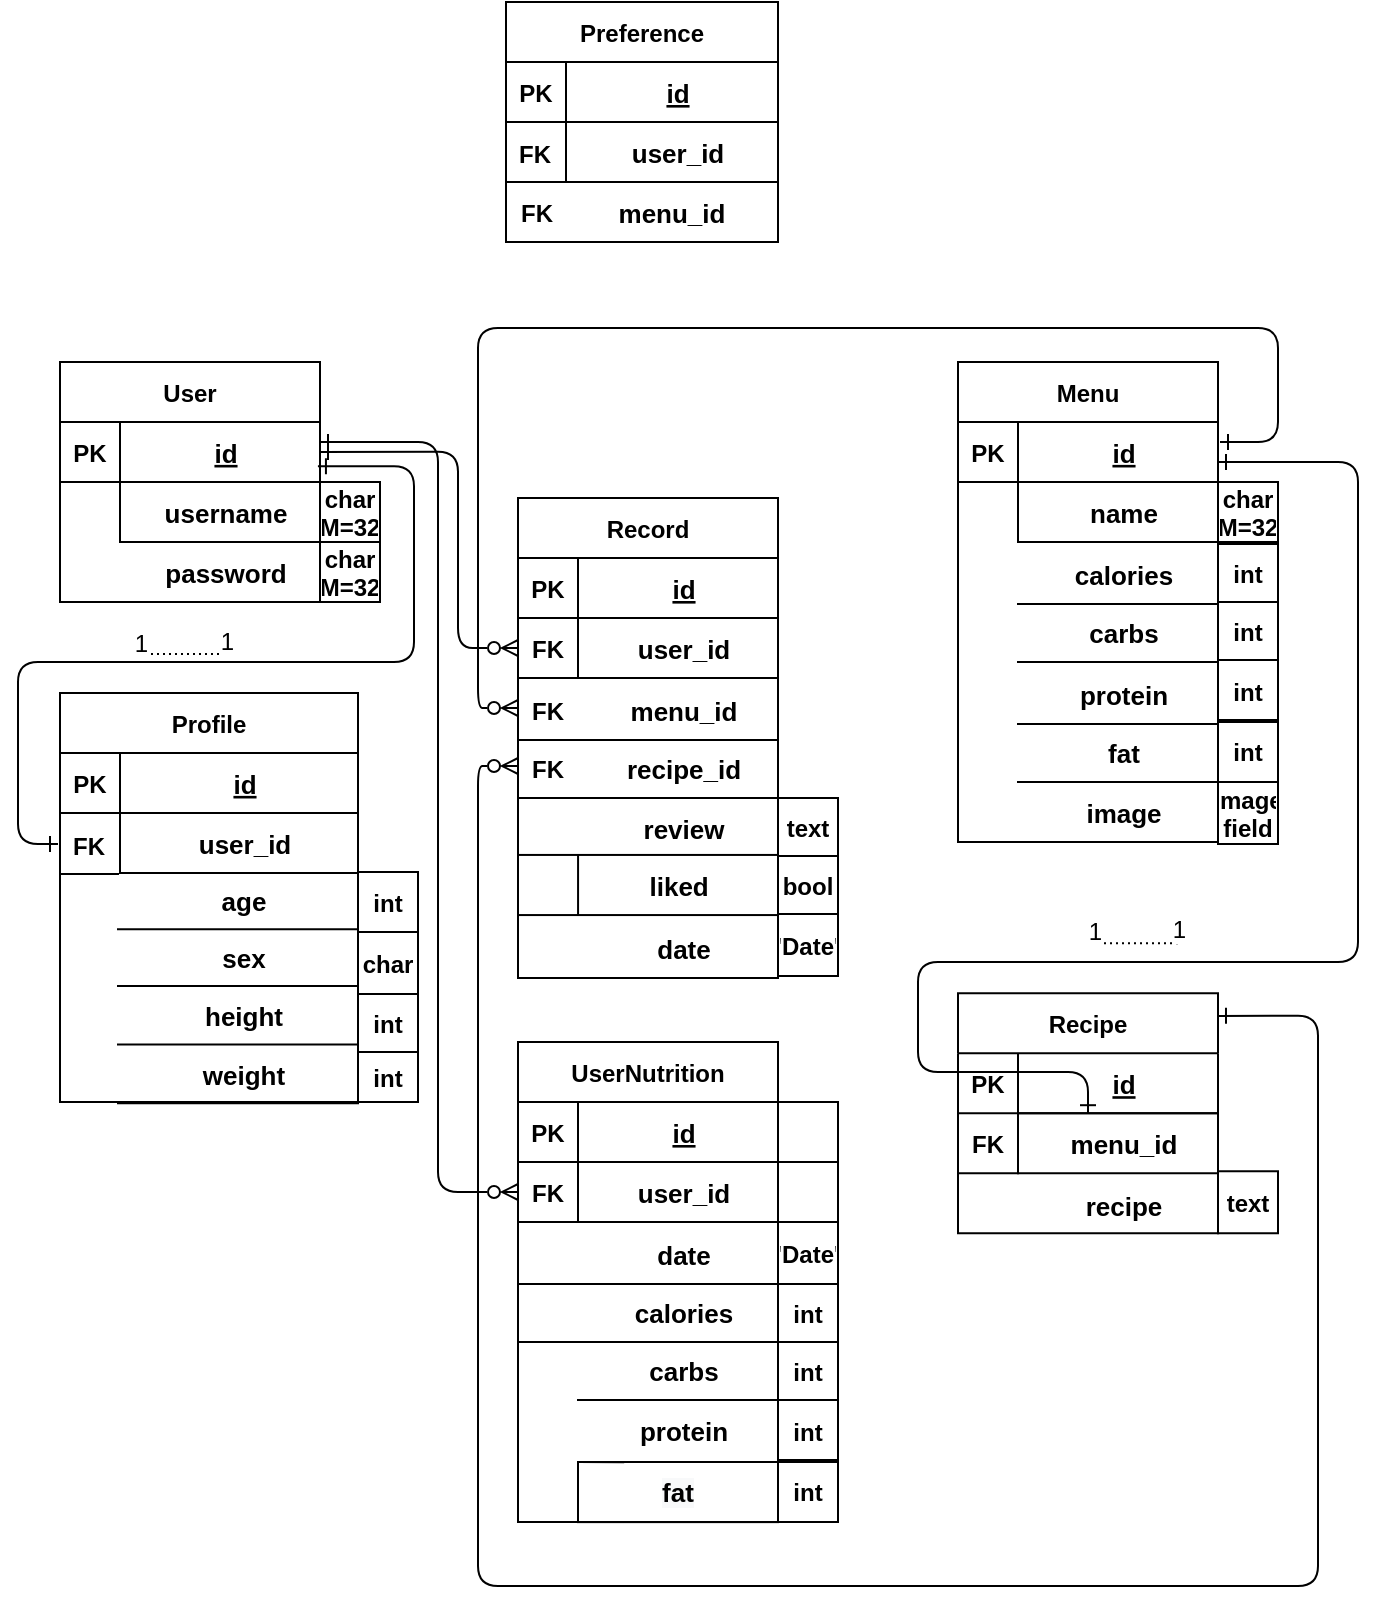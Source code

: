 <mxfile version="15.6.8" type="github">
  <diagram id="R2lEEEUBdFMjLlhIrx00" name="Page-1">
    <mxGraphModel dx="970" dy="1064" grid="1" gridSize="10" guides="1" tooltips="1" connect="1" arrows="1" fold="1" page="1" pageScale="1" pageWidth="827" pageHeight="583" math="0" shadow="0" extFonts="Permanent Marker^https://fonts.googleapis.com/css?family=Permanent+Marker">
      <root>
        <mxCell id="0" />
        <mxCell id="1" parent="0" />
        <mxCell id="eXolz-f-tqLtdmMCezY3-114" value="" style="group" parent="1" vertex="1" connectable="0">
          <mxGeometry x="510" y="345.6" width="130" height="121" as="geometry" />
        </mxCell>
        <mxCell id="eXolz-f-tqLtdmMCezY3-78" value="Recipe" style="shape=table;startSize=30;container=1;collapsible=1;childLayout=tableLayout;fixedRows=1;rowLines=0;fontStyle=1;align=center;resizeLast=1;" parent="eXolz-f-tqLtdmMCezY3-114" vertex="1">
          <mxGeometry width="130" height="120" as="geometry" />
        </mxCell>
        <mxCell id="eXolz-f-tqLtdmMCezY3-79" value="" style="shape=partialRectangle;collapsible=0;dropTarget=0;pointerEvents=0;fillColor=none;points=[[0,0.5],[1,0.5]];portConstraint=eastwest;top=0;left=0;right=0;bottom=1;" parent="eXolz-f-tqLtdmMCezY3-78" vertex="1">
          <mxGeometry y="30" width="130" height="30" as="geometry" />
        </mxCell>
        <mxCell id="eXolz-f-tqLtdmMCezY3-80" value="PK" style="shape=partialRectangle;overflow=hidden;connectable=0;fillColor=none;top=0;left=0;bottom=0;right=0;fontStyle=1;" parent="eXolz-f-tqLtdmMCezY3-79" vertex="1">
          <mxGeometry width="30" height="30" as="geometry">
            <mxRectangle width="30" height="30" as="alternateBounds" />
          </mxGeometry>
        </mxCell>
        <mxCell id="eXolz-f-tqLtdmMCezY3-81" value="id" style="shape=partialRectangle;overflow=hidden;connectable=0;fillColor=none;top=0;left=0;bottom=0;right=0;align=center;spacingLeft=6;fontStyle=5;fontSize=13;" parent="eXolz-f-tqLtdmMCezY3-79" vertex="1">
          <mxGeometry x="30" width="100" height="30" as="geometry">
            <mxRectangle width="100" height="30" as="alternateBounds" />
          </mxGeometry>
        </mxCell>
        <mxCell id="eXolz-f-tqLtdmMCezY3-82" value="" style="shape=partialRectangle;collapsible=0;dropTarget=0;pointerEvents=0;fillColor=none;points=[[0,0.5],[1,0.5]];portConstraint=eastwest;top=0;left=0;right=0;bottom=0;" parent="eXolz-f-tqLtdmMCezY3-78" vertex="1">
          <mxGeometry y="60" width="130" height="30" as="geometry" />
        </mxCell>
        <mxCell id="eXolz-f-tqLtdmMCezY3-83" value="" style="shape=partialRectangle;overflow=hidden;connectable=0;fillColor=none;top=0;left=0;bottom=0;right=0;" parent="eXolz-f-tqLtdmMCezY3-82" vertex="1">
          <mxGeometry width="30" height="30" as="geometry">
            <mxRectangle width="30" height="30" as="alternateBounds" />
          </mxGeometry>
        </mxCell>
        <mxCell id="eXolz-f-tqLtdmMCezY3-84" value="menu_id" style="shape=partialRectangle;overflow=hidden;connectable=0;fillColor=none;top=1;left=0;bottom=1;right=0;align=center;spacingLeft=6;fontStyle=1;fontSize=13;" parent="eXolz-f-tqLtdmMCezY3-82" vertex="1">
          <mxGeometry x="30" width="100" height="30" as="geometry">
            <mxRectangle width="100" height="30" as="alternateBounds" />
          </mxGeometry>
        </mxCell>
        <mxCell id="eXolz-f-tqLtdmMCezY3-85" value="" style="shape=partialRectangle;overflow=hidden;connectable=0;fillColor=none;top=0;left=0;bottom=0;right=0;" parent="eXolz-f-tqLtdmMCezY3-114" vertex="1">
          <mxGeometry y="91" width="30" height="30" as="geometry">
            <mxRectangle width="30" height="30" as="alternateBounds" />
          </mxGeometry>
        </mxCell>
        <mxCell id="eXolz-f-tqLtdmMCezY3-86" value="recipe" style="shape=partialRectangle;overflow=hidden;connectable=0;fillColor=none;top=0;left=0;bottom=0;right=0;align=center;spacingLeft=6;fontStyle=1;fontSize=13;" parent="eXolz-f-tqLtdmMCezY3-114" vertex="1">
          <mxGeometry x="30" y="91" width="100" height="30" as="geometry">
            <mxRectangle width="220" height="30" as="alternateBounds" />
          </mxGeometry>
        </mxCell>
        <mxCell id="eXolz-f-tqLtdmMCezY3-94" value="FK" style="shape=partialRectangle;overflow=hidden;connectable=0;fillColor=none;top=0;left=0;bottom=1;right=0;fontStyle=1;" parent="eXolz-f-tqLtdmMCezY3-114" vertex="1">
          <mxGeometry y="60" width="30" height="30" as="geometry">
            <mxRectangle width="30" height="30" as="alternateBounds" />
          </mxGeometry>
        </mxCell>
        <mxCell id="pg6HYWG1b-laLnxa9u-H-16" value="" style="edgeStyle=orthogonalEdgeStyle;endArrow=ERzeroToMany;startArrow=ERone;endFill=0;startFill=0;exitX=1;exitY=0.5;exitDx=0;exitDy=0;strokeColor=default;labelBackgroundColor=default;fontColor=default;" parent="1" source="C-vyLk0tnHw3VtMMgP7b-24" target="eXolz-f-tqLtdmMCezY3-99" edge="1">
          <mxGeometry width="100" height="100" relative="1" as="geometry">
            <mxPoint x="240" y="-120.06" as="sourcePoint" />
            <mxPoint x="390" y="104.94" as="targetPoint" />
            <Array as="points">
              <mxPoint x="260" y="75" />
              <mxPoint x="260" y="173" />
            </Array>
          </mxGeometry>
        </mxCell>
        <mxCell id="pg6HYWG1b-laLnxa9u-H-18" value="" style="edgeStyle=orthogonalEdgeStyle;endArrow=ERone;startArrow=ERone;endFill=0;startFill=0;exitX=0.992;exitY=0.74;exitDx=0;exitDy=0;exitPerimeter=0;strokeColor=default;labelBackgroundColor=default;fontColor=default;" parent="1" source="C-vyLk0tnHw3VtMMgP7b-24" edge="1">
          <mxGeometry width="100" height="100" relative="1" as="geometry">
            <mxPoint x="160" y="-20.06" as="sourcePoint" />
            <mxPoint x="60" y="271" as="targetPoint" />
            <Array as="points">
              <mxPoint x="238" y="82" />
              <mxPoint x="238" y="180" />
              <mxPoint x="40" y="180" />
              <mxPoint x="40" y="271" />
            </Array>
          </mxGeometry>
        </mxCell>
        <mxCell id="pg6HYWG1b-laLnxa9u-H-21" value="" style="group" parent="1" vertex="1" connectable="0">
          <mxGeometry x="61" y="29.94" width="130" height="120" as="geometry" />
        </mxCell>
        <mxCell id="C-vyLk0tnHw3VtMMgP7b-23" value="User" style="shape=table;startSize=30;container=1;collapsible=1;childLayout=tableLayout;fixedRows=1;rowLines=0;fontStyle=1;align=center;resizeLast=1;" parent="pg6HYWG1b-laLnxa9u-H-21" vertex="1">
          <mxGeometry width="130" height="120" as="geometry" />
        </mxCell>
        <mxCell id="C-vyLk0tnHw3VtMMgP7b-24" value="" style="shape=partialRectangle;collapsible=0;dropTarget=0;pointerEvents=0;fillColor=none;points=[[0,0.5],[1,0.5]];portConstraint=eastwest;top=0;left=0;right=0;bottom=1;" parent="C-vyLk0tnHw3VtMMgP7b-23" vertex="1">
          <mxGeometry y="30" width="130" height="30" as="geometry" />
        </mxCell>
        <mxCell id="C-vyLk0tnHw3VtMMgP7b-25" value="PK" style="shape=partialRectangle;overflow=hidden;connectable=0;fillColor=none;top=0;left=0;bottom=0;right=0;fontStyle=1;" parent="C-vyLk0tnHw3VtMMgP7b-24" vertex="1">
          <mxGeometry width="30" height="30" as="geometry">
            <mxRectangle width="30" height="30" as="alternateBounds" />
          </mxGeometry>
        </mxCell>
        <mxCell id="C-vyLk0tnHw3VtMMgP7b-26" value="id" style="shape=partialRectangle;overflow=hidden;connectable=0;fillColor=none;top=0;left=0;bottom=0;right=0;align=center;spacingLeft=6;fontStyle=5;fontSize=13;" parent="C-vyLk0tnHw3VtMMgP7b-24" vertex="1">
          <mxGeometry x="30" width="100" height="30" as="geometry">
            <mxRectangle width="100" height="30" as="alternateBounds" />
          </mxGeometry>
        </mxCell>
        <mxCell id="C-vyLk0tnHw3VtMMgP7b-27" value="" style="shape=partialRectangle;collapsible=0;dropTarget=0;pointerEvents=0;fillColor=none;points=[[0,0.5],[1,0.5]];portConstraint=eastwest;top=0;left=0;right=0;bottom=0;" parent="C-vyLk0tnHw3VtMMgP7b-23" vertex="1">
          <mxGeometry y="60" width="130" height="30" as="geometry" />
        </mxCell>
        <mxCell id="C-vyLk0tnHw3VtMMgP7b-28" value="" style="shape=partialRectangle;overflow=hidden;connectable=0;fillColor=none;top=0;left=0;bottom=0;right=0;" parent="C-vyLk0tnHw3VtMMgP7b-27" vertex="1">
          <mxGeometry width="30" height="30" as="geometry">
            <mxRectangle width="30" height="30" as="alternateBounds" />
          </mxGeometry>
        </mxCell>
        <mxCell id="C-vyLk0tnHw3VtMMgP7b-29" value="username" style="shape=partialRectangle;overflow=hidden;connectable=0;fillColor=none;top=1;left=0;bottom=1;right=0;align=center;spacingLeft=6;fontStyle=1;fontSize=13;" parent="C-vyLk0tnHw3VtMMgP7b-27" vertex="1">
          <mxGeometry x="30" width="100" height="30" as="geometry">
            <mxRectangle width="100" height="30" as="alternateBounds" />
          </mxGeometry>
        </mxCell>
        <mxCell id="eXolz-f-tqLtdmMCezY3-33" value="password" style="shape=partialRectangle;overflow=hidden;connectable=0;fillColor=none;top=0;left=0;bottom=1;right=0;align=center;spacingLeft=6;fontStyle=1;fontSize=13;" parent="pg6HYWG1b-laLnxa9u-H-21" vertex="1">
          <mxGeometry x="30" y="90" width="100" height="30" as="geometry">
            <mxRectangle width="220" height="30" as="alternateBounds" />
          </mxGeometry>
        </mxCell>
        <mxCell id="pg6HYWG1b-laLnxa9u-H-31" value="" style="edgeStyle=orthogonalEdgeStyle;endArrow=ERone;startArrow=ERone;endFill=0;startFill=0;strokeColor=default;labelBackgroundColor=default;fontColor=default;" parent="1" source="eXolz-f-tqLtdmMCezY3-82" edge="1">
          <mxGeometry width="100" height="100" relative="1" as="geometry">
            <mxPoint x="199.96" y="84.94" as="sourcePoint" />
            <mxPoint x="640" y="80" as="targetPoint" />
            <Array as="points">
              <mxPoint x="575" y="385" />
              <mxPoint x="490" y="385" />
              <mxPoint x="490" y="330" />
              <mxPoint x="710" y="330" />
              <mxPoint x="710" y="80" />
            </Array>
          </mxGeometry>
        </mxCell>
        <mxCell id="pg6HYWG1b-laLnxa9u-H-32" value="" style="edgeStyle=orthogonalEdgeStyle;endArrow=ERzeroToMany;startArrow=ERone;endFill=0;startFill=0;strokeColor=default;labelBackgroundColor=default;fontColor=default;" parent="1" edge="1">
          <mxGeometry width="100" height="100" relative="1" as="geometry">
            <mxPoint x="641" y="70" as="sourcePoint" />
            <mxPoint x="290" y="203" as="targetPoint" />
            <Array as="points">
              <mxPoint x="670" y="70" />
              <mxPoint x="670" y="13" />
              <mxPoint x="270" y="13" />
              <mxPoint x="270" y="203" />
            </Array>
          </mxGeometry>
        </mxCell>
        <mxCell id="pg6HYWG1b-laLnxa9u-H-33" value="" style="edgeStyle=orthogonalEdgeStyle;endArrow=ERzeroToMany;startArrow=ERone;endFill=0;startFill=0;exitX=1;exitY=0.5;exitDx=0;exitDy=0;strokeColor=default;labelBackgroundColor=default;fontColor=default;" parent="1" edge="1">
          <mxGeometry width="100" height="100" relative="1" as="geometry">
            <mxPoint x="640" y="356.94" as="sourcePoint" />
            <mxPoint x="290" y="232" as="targetPoint" />
            <Array as="points">
              <mxPoint x="690" y="357" />
              <mxPoint x="690" y="642" />
              <mxPoint x="270" y="642" />
              <mxPoint x="270" y="232" />
            </Array>
          </mxGeometry>
        </mxCell>
        <mxCell id="VAwe8sQhlcSzIPdgGldn-16" value="&lt;span style=&quot;font-family: &amp;quot;helvetica&amp;quot; ; font-size: 13px ; font-style: normal ; font-weight: 700 ; letter-spacing: normal ; text-indent: 0px ; text-transform: none ; word-spacing: 0px ; background-color: rgb(248 , 249 , 250) ; display: inline ; float: none&quot;&gt;fat&lt;/span&gt;" style="rounded=0;whiteSpace=wrap;html=1;fillColor=none;strokeColor=default;fontColor=default;align=center;" parent="1" vertex="1">
          <mxGeometry x="320" y="580" width="100" height="30.06" as="geometry" />
        </mxCell>
        <mxCell id="VAwe8sQhlcSzIPdgGldn-17" value="" style="endArrow=none;html=1;rounded=0;exitX=0.231;exitY=0.006;exitDx=0;exitDy=0;exitPerimeter=0;" parent="1" source="VAwe8sQhlcSzIPdgGldn-16" edge="1">
          <mxGeometry width="50" height="50" relative="1" as="geometry">
            <mxPoint x="322" y="530" as="sourcePoint" />
            <mxPoint x="320" y="580" as="targetPoint" />
          </mxGeometry>
        </mxCell>
        <mxCell id="VAwe8sQhlcSzIPdgGldn-18" value="" style="edgeStyle=orthogonalEdgeStyle;endArrow=ERzeroToMany;startArrow=ERone;endFill=0;startFill=0;strokeColor=default;labelBackgroundColor=default;fontColor=default;" parent="1" source="C-vyLk0tnHw3VtMMgP7b-24" target="VAwe8sQhlcSzIPdgGldn-6" edge="1">
          <mxGeometry width="100" height="100" relative="1" as="geometry">
            <mxPoint x="191.0" y="60.0" as="sourcePoint" />
            <mxPoint x="290" y="210.001" as="targetPoint" />
            <Array as="points">
              <mxPoint x="250" y="70" />
              <mxPoint x="250" y="445" />
            </Array>
          </mxGeometry>
        </mxCell>
        <mxCell id="VAwe8sQhlcSzIPdgGldn-19" value="&lt;b&gt;&lt;font style=&quot;font-size: 14px&quot;&gt;&amp;nbsp; &amp;nbsp; &amp;nbsp; &amp;nbsp; &lt;/font&gt;&lt;font style=&quot;font-size: 13px&quot;&gt;liked&lt;/font&gt;&lt;/b&gt;" style="rounded=0;whiteSpace=wrap;html=1;fillColor=none;strokeColor=default;fontColor=default;" parent="1" vertex="1">
          <mxGeometry x="290" y="276.47" width="130" height="30.06" as="geometry" />
        </mxCell>
        <mxCell id="VAwe8sQhlcSzIPdgGldn-20" value="" style="endArrow=none;html=1;rounded=0;exitX=0.231;exitY=0.997;exitDx=0;exitDy=0;exitPerimeter=0;entryX=0.231;entryY=0;entryDx=0;entryDy=0;entryPerimeter=0;" parent="1" source="VAwe8sQhlcSzIPdgGldn-19" target="VAwe8sQhlcSzIPdgGldn-19" edge="1">
          <mxGeometry width="50" height="50" relative="1" as="geometry">
            <mxPoint x="360" y="350" as="sourcePoint" />
            <mxPoint x="319" y="330" as="targetPoint" />
          </mxGeometry>
        </mxCell>
        <mxCell id="eXolz-f-tqLtdmMCezY3-95" value="Record" style="shape=table;startSize=30;container=1;collapsible=1;childLayout=tableLayout;fixedRows=1;rowLines=0;fontStyle=1;align=center;resizeLast=1;fillColor=default;strokeColor=default;fontColor=default;" parent="1" vertex="1">
          <mxGeometry x="290" y="98" width="130" height="240" as="geometry" />
        </mxCell>
        <mxCell id="eXolz-f-tqLtdmMCezY3-96" value="" style="shape=partialRectangle;collapsible=0;dropTarget=0;pointerEvents=0;fillColor=none;points=[[0,0.5],[1,0.5]];portConstraint=eastwest;top=0;left=0;right=0;bottom=1;" parent="eXolz-f-tqLtdmMCezY3-95" vertex="1">
          <mxGeometry y="30" width="130" height="30" as="geometry" />
        </mxCell>
        <mxCell id="eXolz-f-tqLtdmMCezY3-97" value="PK" style="shape=partialRectangle;overflow=hidden;connectable=0;fillColor=none;top=0;left=0;bottom=0;right=0;fontStyle=1;" parent="eXolz-f-tqLtdmMCezY3-96" vertex="1">
          <mxGeometry width="30" height="30" as="geometry">
            <mxRectangle width="30" height="30" as="alternateBounds" />
          </mxGeometry>
        </mxCell>
        <mxCell id="eXolz-f-tqLtdmMCezY3-98" value="id" style="shape=partialRectangle;overflow=hidden;connectable=0;fillColor=none;top=0;left=0;bottom=0;right=0;align=center;spacingLeft=6;fontStyle=5;fontSize=13;" parent="eXolz-f-tqLtdmMCezY3-96" vertex="1">
          <mxGeometry x="30" width="100" height="30" as="geometry">
            <mxRectangle width="100" height="30" as="alternateBounds" />
          </mxGeometry>
        </mxCell>
        <mxCell id="eXolz-f-tqLtdmMCezY3-99" value="" style="shape=partialRectangle;collapsible=0;dropTarget=0;pointerEvents=0;fillColor=none;points=[[0,0.5],[1,0.5]];portConstraint=eastwest;top=0;left=0;right=0;bottom=0;" parent="eXolz-f-tqLtdmMCezY3-95" vertex="1">
          <mxGeometry y="60" width="130" height="30" as="geometry" />
        </mxCell>
        <mxCell id="eXolz-f-tqLtdmMCezY3-100" value="" style="shape=partialRectangle;overflow=hidden;connectable=0;fillColor=none;top=0;left=0;bottom=0;right=0;" parent="eXolz-f-tqLtdmMCezY3-99" vertex="1">
          <mxGeometry width="30" height="30" as="geometry">
            <mxRectangle width="30" height="30" as="alternateBounds" />
          </mxGeometry>
        </mxCell>
        <mxCell id="eXolz-f-tqLtdmMCezY3-101" value="user_id" style="shape=partialRectangle;overflow=hidden;connectable=0;fillColor=none;top=1;left=0;bottom=1;right=0;align=center;spacingLeft=6;fontStyle=1;fontSize=13;" parent="eXolz-f-tqLtdmMCezY3-99" vertex="1">
          <mxGeometry x="30" width="100" height="30" as="geometry">
            <mxRectangle width="100" height="30" as="alternateBounds" />
          </mxGeometry>
        </mxCell>
        <mxCell id="eXolz-f-tqLtdmMCezY3-102" value="FK" style="shape=partialRectangle;overflow=hidden;connectable=0;fillColor=none;top=0;left=0;bottom=1;right=0;fontStyle=1" parent="1" vertex="1">
          <mxGeometry x="290" y="189" width="30" height="30" as="geometry">
            <mxRectangle width="30" height="30" as="alternateBounds" />
          </mxGeometry>
        </mxCell>
        <mxCell id="eXolz-f-tqLtdmMCezY3-103" value="menu_id" style="shape=partialRectangle;overflow=hidden;connectable=0;fillColor=none;top=0;left=0;bottom=1;right=0;align=center;spacingLeft=6;fontStyle=1;fontSize=13;" parent="1" vertex="1">
          <mxGeometry x="320" y="189" width="100" height="30" as="geometry">
            <mxRectangle width="220" height="30" as="alternateBounds" />
          </mxGeometry>
        </mxCell>
        <mxCell id="eXolz-f-tqLtdmMCezY3-106" value="FK" style="shape=partialRectangle;overflow=hidden;connectable=0;fillColor=none;top=0;left=0;bottom=1;right=0;fontStyle=1;" parent="1" vertex="1">
          <mxGeometry x="290" y="158" width="30" height="30" as="geometry">
            <mxRectangle width="30" height="30" as="alternateBounds" />
          </mxGeometry>
        </mxCell>
        <mxCell id="eXolz-f-tqLtdmMCezY3-107" value="FK" style="shape=partialRectangle;overflow=hidden;connectable=0;fillColor=none;top=0;left=0;bottom=1;right=0;fontStyle=1" parent="1" vertex="1">
          <mxGeometry x="290" y="218" width="30" height="30" as="geometry">
            <mxRectangle width="30" height="30" as="alternateBounds" />
          </mxGeometry>
        </mxCell>
        <mxCell id="eXolz-f-tqLtdmMCezY3-108" value="recipe_id" style="shape=partialRectangle;overflow=hidden;connectable=0;fillColor=none;top=0;left=0;bottom=1;right=0;align=center;spacingLeft=6;fontStyle=1;fontSize=13;" parent="1" vertex="1">
          <mxGeometry x="320" y="218" width="100" height="30" as="geometry">
            <mxRectangle width="220" height="30" as="alternateBounds" />
          </mxGeometry>
        </mxCell>
        <mxCell id="eXolz-f-tqLtdmMCezY3-109" value="" style="shape=partialRectangle;overflow=hidden;connectable=0;fillColor=none;top=0;left=0;bottom=0;right=0;" parent="1" vertex="1">
          <mxGeometry x="290" y="248" width="30" height="30" as="geometry">
            <mxRectangle width="30" height="30" as="alternateBounds" />
          </mxGeometry>
        </mxCell>
        <mxCell id="eXolz-f-tqLtdmMCezY3-110" value="review" style="shape=partialRectangle;overflow=hidden;connectable=0;fillColor=none;top=0;left=0;bottom=0;right=0;align=center;spacingLeft=6;fontStyle=1;fontSize=13;" parent="1" vertex="1">
          <mxGeometry x="320" y="248" width="100" height="30" as="geometry">
            <mxRectangle width="220" height="30" as="alternateBounds" />
          </mxGeometry>
        </mxCell>
        <mxCell id="cXHVGrsgtbEFBU25RFcM-2" value="date" style="shape=partialRectangle;overflow=hidden;connectable=0;fillColor=none;top=0;left=0;bottom=1;right=0;align=center;spacingLeft=6;fontStyle=1;fontSize=13;strokeColor=default;fontColor=default;" parent="1" vertex="1">
          <mxGeometry x="320" y="307.94" width="100" height="30" as="geometry">
            <mxRectangle width="220" height="30" as="alternateBounds" />
          </mxGeometry>
        </mxCell>
        <mxCell id="VAwe8sQhlcSzIPdgGldn-2" value="UserNutrition" style="shape=table;startSize=30;container=1;collapsible=1;childLayout=tableLayout;fixedRows=1;rowLines=0;fontStyle=1;align=center;resizeLast=1;" parent="1" vertex="1">
          <mxGeometry x="290" y="370" width="130" height="240" as="geometry" />
        </mxCell>
        <mxCell id="VAwe8sQhlcSzIPdgGldn-3" value="" style="shape=partialRectangle;collapsible=0;dropTarget=0;pointerEvents=0;fillColor=none;points=[[0,0.5],[1,0.5]];portConstraint=eastwest;top=0;left=0;right=0;bottom=1;" parent="VAwe8sQhlcSzIPdgGldn-2" vertex="1">
          <mxGeometry y="30" width="130" height="30" as="geometry" />
        </mxCell>
        <mxCell id="VAwe8sQhlcSzIPdgGldn-4" value="PK" style="shape=partialRectangle;overflow=hidden;connectable=0;fillColor=none;top=0;left=0;bottom=0;right=0;fontStyle=1;" parent="VAwe8sQhlcSzIPdgGldn-3" vertex="1">
          <mxGeometry width="30" height="30" as="geometry">
            <mxRectangle width="30" height="30" as="alternateBounds" />
          </mxGeometry>
        </mxCell>
        <mxCell id="VAwe8sQhlcSzIPdgGldn-5" value="id" style="shape=partialRectangle;overflow=hidden;connectable=0;fillColor=none;top=0;left=0;bottom=0;right=0;align=center;spacingLeft=6;fontStyle=5;fontSize=13;" parent="VAwe8sQhlcSzIPdgGldn-3" vertex="1">
          <mxGeometry x="30" width="100" height="30" as="geometry">
            <mxRectangle width="100" height="30" as="alternateBounds" />
          </mxGeometry>
        </mxCell>
        <mxCell id="VAwe8sQhlcSzIPdgGldn-6" value="" style="shape=partialRectangle;collapsible=0;dropTarget=0;pointerEvents=0;fillColor=none;points=[[0,0.5],[1,0.5]];portConstraint=eastwest;top=0;left=0;right=0;bottom=0;" parent="VAwe8sQhlcSzIPdgGldn-2" vertex="1">
          <mxGeometry y="60" width="130" height="30" as="geometry" />
        </mxCell>
        <mxCell id="VAwe8sQhlcSzIPdgGldn-7" value="" style="shape=partialRectangle;overflow=hidden;connectable=0;fillColor=none;top=0;left=0;bottom=0;right=0;" parent="VAwe8sQhlcSzIPdgGldn-6" vertex="1">
          <mxGeometry width="30" height="30" as="geometry">
            <mxRectangle width="30" height="30" as="alternateBounds" />
          </mxGeometry>
        </mxCell>
        <mxCell id="VAwe8sQhlcSzIPdgGldn-8" value="user_id" style="shape=partialRectangle;overflow=hidden;connectable=0;fillColor=none;top=1;left=0;bottom=1;right=0;align=center;spacingLeft=6;fontStyle=1;fontSize=13;" parent="VAwe8sQhlcSzIPdgGldn-6" vertex="1">
          <mxGeometry x="30" width="100" height="30" as="geometry">
            <mxRectangle width="100" height="30" as="alternateBounds" />
          </mxGeometry>
        </mxCell>
        <mxCell id="VAwe8sQhlcSzIPdgGldn-9" value="" style="shape=partialRectangle;overflow=hidden;connectable=0;fillColor=none;top=0;left=0;bottom=1;right=0;fontStyle=1" parent="1" vertex="1">
          <mxGeometry x="290" y="461" width="30" height="30" as="geometry">
            <mxRectangle width="30" height="30" as="alternateBounds" />
          </mxGeometry>
        </mxCell>
        <mxCell id="VAwe8sQhlcSzIPdgGldn-10" value="calories" style="shape=partialRectangle;overflow=hidden;connectable=0;fillColor=none;top=0;left=0;bottom=1;right=0;align=center;spacingLeft=6;fontStyle=1;fontSize=13;strokeColor=default;fontColor=default;" parent="1" vertex="1">
          <mxGeometry x="320" y="490" width="100" height="30" as="geometry">
            <mxRectangle width="220" height="30" as="alternateBounds" />
          </mxGeometry>
        </mxCell>
        <mxCell id="VAwe8sQhlcSzIPdgGldn-11" value="FK" style="shape=partialRectangle;overflow=hidden;connectable=0;fillColor=none;top=0;left=0;bottom=1;right=0;fontStyle=1;" parent="1" vertex="1">
          <mxGeometry x="290" y="430" width="30" height="30" as="geometry">
            <mxRectangle width="30" height="30" as="alternateBounds" />
          </mxGeometry>
        </mxCell>
        <mxCell id="VAwe8sQhlcSzIPdgGldn-12" value="" style="shape=partialRectangle;overflow=hidden;connectable=0;fillColor=none;top=0;left=0;bottom=1;right=0;fontStyle=1;strokeColor=default;fontColor=default;" parent="1" vertex="1">
          <mxGeometry x="290" y="490" width="30" height="30" as="geometry">
            <mxRectangle width="30" height="30" as="alternateBounds" />
          </mxGeometry>
        </mxCell>
        <mxCell id="VAwe8sQhlcSzIPdgGldn-13" value="carbs" style="shape=partialRectangle;overflow=hidden;connectable=0;fillColor=none;top=0;left=0;bottom=1;right=0;align=center;spacingLeft=6;fontStyle=1;fontSize=13;strokeColor=default;fontColor=default;" parent="1" vertex="1">
          <mxGeometry x="320" y="519" width="100" height="30" as="geometry">
            <mxRectangle width="220" height="30" as="alternateBounds" />
          </mxGeometry>
        </mxCell>
        <mxCell id="VAwe8sQhlcSzIPdgGldn-14" value="" style="shape=partialRectangle;overflow=hidden;connectable=0;fillColor=none;top=0;left=0;bottom=0;right=0;" parent="1" vertex="1">
          <mxGeometry x="290" y="520" width="30" height="30" as="geometry">
            <mxRectangle width="30" height="30" as="alternateBounds" />
          </mxGeometry>
        </mxCell>
        <mxCell id="VAwe8sQhlcSzIPdgGldn-15" value="protein" style="shape=partialRectangle;overflow=hidden;connectable=0;fillColor=none;top=0;left=0;bottom=0;right=0;align=center;spacingLeft=6;fontStyle=1;fontSize=13;strokeColor=default;fontColor=default;" parent="1" vertex="1">
          <mxGeometry x="320" y="549" width="100" height="30" as="geometry">
            <mxRectangle width="220" height="30" as="alternateBounds" />
          </mxGeometry>
        </mxCell>
        <mxCell id="pg6HYWG1b-laLnxa9u-H-19" value="weight" style="shape=partialRectangle;overflow=hidden;connectable=0;fillColor=none;top=0;left=0;bottom=1;right=0;align=center;spacingLeft=6;fontStyle=1;fontSize=13;strokeColor=default;fontColor=default;" parent="1" vertex="1">
          <mxGeometry x="90" y="371.32" width="120" height="29.31" as="geometry">
            <mxRectangle width="220" height="30" as="alternateBounds" />
          </mxGeometry>
        </mxCell>
        <mxCell id="pg6HYWG1b-laLnxa9u-H-2" value="Profile" style="shape=table;startSize=30;container=1;collapsible=1;childLayout=tableLayout;fixedRows=1;rowLines=0;fontStyle=1;align=center;resizeLast=1;fillColor=default;strokeColor=default;fontColor=default;" parent="1" vertex="1">
          <mxGeometry x="61" y="195.44" width="149" height="204.56" as="geometry" />
        </mxCell>
        <mxCell id="pg6HYWG1b-laLnxa9u-H-3" value="" style="shape=partialRectangle;collapsible=0;dropTarget=0;pointerEvents=0;fillColor=none;points=[[0,0.5],[1,0.5]];portConstraint=eastwest;top=0;left=0;right=0;bottom=1;" parent="pg6HYWG1b-laLnxa9u-H-2" vertex="1">
          <mxGeometry y="30" width="149" height="30" as="geometry" />
        </mxCell>
        <mxCell id="pg6HYWG1b-laLnxa9u-H-4" value="PK" style="shape=partialRectangle;overflow=hidden;connectable=0;fillColor=none;top=0;left=0;bottom=0;right=0;fontStyle=1;" parent="pg6HYWG1b-laLnxa9u-H-3" vertex="1">
          <mxGeometry width="30" height="30" as="geometry">
            <mxRectangle width="30" height="30" as="alternateBounds" />
          </mxGeometry>
        </mxCell>
        <mxCell id="pg6HYWG1b-laLnxa9u-H-5" value="id" style="shape=partialRectangle;overflow=hidden;connectable=0;fillColor=none;top=0;left=0;bottom=0;right=0;align=center;spacingLeft=6;fontStyle=5;fontSize=13;" parent="pg6HYWG1b-laLnxa9u-H-3" vertex="1">
          <mxGeometry x="30" width="119" height="30" as="geometry">
            <mxRectangle width="119" height="30" as="alternateBounds" />
          </mxGeometry>
        </mxCell>
        <mxCell id="pg6HYWG1b-laLnxa9u-H-6" value="" style="shape=partialRectangle;collapsible=0;dropTarget=0;pointerEvents=0;fillColor=none;points=[[0,0.5],[1,0.5]];portConstraint=eastwest;top=0;left=0;right=0;bottom=0;strokeColor=default;fontColor=default;" parent="pg6HYWG1b-laLnxa9u-H-2" vertex="1">
          <mxGeometry y="60" width="149" height="30" as="geometry" />
        </mxCell>
        <mxCell id="pg6HYWG1b-laLnxa9u-H-7" value="" style="shape=partialRectangle;overflow=hidden;connectable=0;fillColor=none;top=0;left=0;bottom=0;right=0;" parent="pg6HYWG1b-laLnxa9u-H-6" vertex="1">
          <mxGeometry width="30" height="30" as="geometry">
            <mxRectangle width="30" height="30" as="alternateBounds" />
          </mxGeometry>
        </mxCell>
        <mxCell id="pg6HYWG1b-laLnxa9u-H-8" value="user_id" style="shape=partialRectangle;overflow=hidden;connectable=0;fillColor=none;top=1;left=0;bottom=1;right=0;align=center;spacingLeft=6;fontStyle=1;fontSize=13;strokeColor=default;fontColor=default;" parent="pg6HYWG1b-laLnxa9u-H-6" vertex="1">
          <mxGeometry x="30" width="119" height="30" as="geometry">
            <mxRectangle width="119" height="30" as="alternateBounds" />
          </mxGeometry>
        </mxCell>
        <mxCell id="pg6HYWG1b-laLnxa9u-H-10" value="age" style="shape=partialRectangle;overflow=hidden;connectable=0;fillColor=none;top=0;left=0;bottom=1;right=0;align=center;spacingLeft=6;fontStyle=1;fontSize=13;strokeColor=default;fontColor=default;" parent="1" vertex="1">
          <mxGeometry x="90" y="284.35" width="120" height="29.31" as="geometry">
            <mxRectangle width="220" height="30" as="alternateBounds" />
          </mxGeometry>
        </mxCell>
        <mxCell id="pg6HYWG1b-laLnxa9u-H-11" value="FK" style="shape=partialRectangle;overflow=hidden;connectable=0;fillColor=none;top=0;left=0;bottom=1;right=0;fontStyle=1;strokeColor=default;fontColor=default;" parent="1" vertex="1">
          <mxGeometry x="61" y="257" width="29" height="29" as="geometry">
            <mxRectangle width="30" height="30" as="alternateBounds" />
          </mxGeometry>
        </mxCell>
        <mxCell id="pg6HYWG1b-laLnxa9u-H-13" value="sex" style="shape=partialRectangle;overflow=hidden;connectable=0;fillColor=none;top=0;left=0;bottom=1;right=0;align=center;spacingLeft=6;fontStyle=1;fontSize=13;strokeColor=default;fontColor=default;" parent="1" vertex="1">
          <mxGeometry x="90" y="312.69" width="120" height="29.31" as="geometry">
            <mxRectangle width="220" height="30" as="alternateBounds" />
          </mxGeometry>
        </mxCell>
        <mxCell id="pg6HYWG1b-laLnxa9u-H-14" value="" style="shape=partialRectangle;overflow=hidden;connectable=0;fillColor=none;top=0;left=0;bottom=0;right=0;" parent="1" vertex="1">
          <mxGeometry x="61" y="342.002" width="34.385" height="29.312" as="geometry">
            <mxRectangle width="30" height="30" as="alternateBounds" />
          </mxGeometry>
        </mxCell>
        <mxCell id="pg6HYWG1b-laLnxa9u-H-15" value="height" style="shape=partialRectangle;overflow=hidden;connectable=0;fillColor=none;top=0;left=0;bottom=1;right=0;align=center;spacingLeft=6;fontStyle=1;fontSize=13;strokeColor=default;fontColor=default;" parent="1" vertex="1">
          <mxGeometry x="90" y="342" width="120" height="29.31" as="geometry">
            <mxRectangle width="220" height="30" as="alternateBounds" />
          </mxGeometry>
        </mxCell>
        <mxCell id="cXHVGrsgtbEFBU25RFcM-27" value="" style="group;fontColor=default;" parent="1" vertex="1" connectable="0">
          <mxGeometry x="580" y="320.66" width="44.998" height="2.0" as="geometry" />
        </mxCell>
        <mxCell id="cXHVGrsgtbEFBU25RFcM-22" value="" style="endArrow=none;html=1;rounded=0;dashed=1;dashPattern=1 2;labelBackgroundColor=default;fontColor=default;strokeColor=default;" parent="cXHVGrsgtbEFBU25RFcM-27" edge="1">
          <mxGeometry relative="1" as="geometry">
            <mxPoint as="sourcePoint" />
            <mxPoint x="40" as="targetPoint" />
          </mxGeometry>
        </mxCell>
        <mxCell id="cXHVGrsgtbEFBU25RFcM-23" value="1" style="resizable=0;html=1;align=right;verticalAlign=bottom;fontColor=default;strokeColor=default;fillColor=default;labelBackgroundColor=default;" parent="cXHVGrsgtbEFBU25RFcM-22" connectable="0" vertex="1">
          <mxGeometry x="1" relative="1" as="geometry">
            <mxPoint x="-38" y="3" as="offset" />
          </mxGeometry>
        </mxCell>
        <mxCell id="cXHVGrsgtbEFBU25RFcM-26" value="1" style="resizable=0;html=1;align=right;verticalAlign=bottom;fontColor=default;strokeColor=default;fillColor=default;labelBackgroundColor=default;" parent="cXHVGrsgtbEFBU25RFcM-27" connectable="0" vertex="1">
          <mxGeometry x="39.998" y="-7.0" as="geometry">
            <mxPoint x="5" y="9" as="offset" />
          </mxGeometry>
        </mxCell>
        <mxCell id="cXHVGrsgtbEFBU25RFcM-28" value="" style="group;fontColor=default;" parent="1" vertex="1" connectable="0">
          <mxGeometry x="103.5" y="176" width="44.998" height="2.0" as="geometry" />
        </mxCell>
        <mxCell id="cXHVGrsgtbEFBU25RFcM-29" value="" style="endArrow=none;html=1;rounded=0;dashed=1;dashPattern=1 2;labelBackgroundColor=default;fontColor=default;strokeColor=default;" parent="cXHVGrsgtbEFBU25RFcM-28" edge="1">
          <mxGeometry relative="1" as="geometry">
            <mxPoint as="sourcePoint" />
            <mxPoint x="40" as="targetPoint" />
          </mxGeometry>
        </mxCell>
        <mxCell id="cXHVGrsgtbEFBU25RFcM-30" value="1" style="resizable=0;html=1;align=right;verticalAlign=bottom;fontColor=default;strokeColor=default;fillColor=default;labelBackgroundColor=default;" parent="cXHVGrsgtbEFBU25RFcM-29" connectable="0" vertex="1">
          <mxGeometry x="1" relative="1" as="geometry">
            <mxPoint x="-38" y="3" as="offset" />
          </mxGeometry>
        </mxCell>
        <mxCell id="cXHVGrsgtbEFBU25RFcM-31" value="1" style="resizable=0;html=1;align=right;verticalAlign=bottom;fontColor=default;strokeColor=default;fillColor=default;labelBackgroundColor=default;" parent="cXHVGrsgtbEFBU25RFcM-28" connectable="0" vertex="1">
          <mxGeometry x="39.998" y="-7.0" as="geometry">
            <mxPoint x="5" y="9" as="offset" />
          </mxGeometry>
        </mxCell>
        <mxCell id="cXHVGrsgtbEFBU25RFcM-32" value="date" style="shape=partialRectangle;overflow=hidden;connectable=0;fillColor=none;top=0;left=0;bottom=1;right=0;align=center;spacingLeft=6;fontStyle=1;fontSize=13;strokeColor=default;fontColor=default;" parent="1" vertex="1">
          <mxGeometry x="320" y="461" width="100" height="30" as="geometry">
            <mxRectangle width="220" height="30" as="alternateBounds" />
          </mxGeometry>
        </mxCell>
        <mxCell id="dUuwYZKE5EoLuHukErY7-12" value="" style="shape=partialRectangle;overflow=hidden;connectable=0;fillColor=none;top=1;left=0;bottom=1;right=1;fontStyle=1;strokeColor=default;fontColor=default;" parent="1" vertex="1">
          <mxGeometry x="420" y="399.94" width="30" height="30" as="geometry">
            <mxRectangle width="30" height="30" as="alternateBounds" />
          </mxGeometry>
        </mxCell>
        <mxCell id="dUuwYZKE5EoLuHukErY7-13" value="" style="shape=partialRectangle;overflow=hidden;connectable=0;fillColor=none;top=1;left=0;bottom=1;right=1;fontStyle=1;strokeColor=default;fontColor=default;" parent="1" vertex="1">
          <mxGeometry x="420" y="429.94" width="30" height="30" as="geometry">
            <mxRectangle width="30" height="30" as="alternateBounds" />
          </mxGeometry>
        </mxCell>
        <mxCell id="dUuwYZKE5EoLuHukErY7-14" value="int" style="shape=partialRectangle;overflow=hidden;connectable=0;fillColor=none;top=1;left=0;bottom=1;right=1;fontStyle=1;strokeColor=default;fontColor=default;" parent="1" vertex="1">
          <mxGeometry x="420" y="491" width="30" height="29" as="geometry">
            <mxRectangle width="30" height="30" as="alternateBounds" />
          </mxGeometry>
        </mxCell>
        <mxCell id="dUuwYZKE5EoLuHukErY7-16" value="&#39;Date&#39;" style="shape=partialRectangle;overflow=hidden;connectable=0;fillColor=none;top=1;left=0;bottom=1;right=1;fontStyle=1;strokeColor=default;fontColor=default;" parent="1" vertex="1">
          <mxGeometry x="420" y="459.94" width="30" height="31.06" as="geometry">
            <mxRectangle width="30" height="30" as="alternateBounds" />
          </mxGeometry>
        </mxCell>
        <mxCell id="dUuwYZKE5EoLuHukErY7-17" value="int" style="shape=partialRectangle;overflow=hidden;connectable=0;fillColor=none;top=1;left=0;bottom=1;right=1;fontStyle=1;strokeColor=default;fontColor=default;" parent="1" vertex="1">
          <mxGeometry x="420" y="520" width="30" height="29" as="geometry">
            <mxRectangle width="30" height="30" as="alternateBounds" />
          </mxGeometry>
        </mxCell>
        <mxCell id="dUuwYZKE5EoLuHukErY7-20" value="int" style="shape=partialRectangle;overflow=hidden;connectable=0;fillColor=none;top=1;left=0;bottom=1;right=1;fontStyle=1;strokeColor=default;fontColor=default;" parent="1" vertex="1">
          <mxGeometry x="420" y="549" width="30" height="31" as="geometry">
            <mxRectangle width="30" height="30" as="alternateBounds" />
          </mxGeometry>
        </mxCell>
        <mxCell id="dUuwYZKE5EoLuHukErY7-22" value="int" style="shape=partialRectangle;overflow=hidden;connectable=0;fillColor=none;top=1;left=0;bottom=1;right=1;fontStyle=1;strokeColor=default;fontColor=default;" parent="1" vertex="1">
          <mxGeometry x="420" y="579" width="30" height="31" as="geometry">
            <mxRectangle width="30" height="30" as="alternateBounds" />
          </mxGeometry>
        </mxCell>
        <mxCell id="dUuwYZKE5EoLuHukErY7-23" value="char&#xa;M=32" style="shape=partialRectangle;overflow=hidden;connectable=0;fillColor=none;top=1;left=0;bottom=1;right=1;fontStyle=1;strokeColor=default;fontColor=default;" parent="1" vertex="1">
          <mxGeometry x="191" y="90" width="30" height="30" as="geometry">
            <mxRectangle width="30" height="30" as="alternateBounds" />
          </mxGeometry>
        </mxCell>
        <mxCell id="dUuwYZKE5EoLuHukErY7-24" value="char&#xa;M=32" style="shape=partialRectangle;overflow=hidden;connectable=0;fillColor=none;top=1;left=0;bottom=1;right=1;fontStyle=1;strokeColor=default;fontColor=default;" parent="1" vertex="1">
          <mxGeometry x="191" y="119.94" width="30" height="30" as="geometry">
            <mxRectangle width="30" height="30" as="alternateBounds" />
          </mxGeometry>
        </mxCell>
        <mxCell id="dUuwYZKE5EoLuHukErY7-25" value="int" style="shape=partialRectangle;overflow=hidden;connectable=0;fillColor=none;top=1;left=0;bottom=1;right=1;fontStyle=1;strokeColor=default;fontColor=default;" parent="1" vertex="1">
          <mxGeometry x="210" y="285" width="30" height="30" as="geometry">
            <mxRectangle width="30" height="30" as="alternateBounds" />
          </mxGeometry>
        </mxCell>
        <mxCell id="dUuwYZKE5EoLuHukErY7-26" value="int" style="shape=partialRectangle;overflow=hidden;connectable=0;fillColor=none;top=1;left=0;bottom=1;right=1;fontStyle=1;strokeColor=default;fontColor=default;" parent="1" vertex="1">
          <mxGeometry x="210" y="346.06" width="30" height="29" as="geometry">
            <mxRectangle width="30" height="30" as="alternateBounds" />
          </mxGeometry>
        </mxCell>
        <mxCell id="dUuwYZKE5EoLuHukErY7-27" value="char" style="shape=partialRectangle;overflow=hidden;connectable=0;fillColor=none;top=1;left=0;bottom=1;right=1;fontStyle=1;strokeColor=default;fontColor=default;" parent="1" vertex="1">
          <mxGeometry x="210" y="315" width="30" height="31.06" as="geometry">
            <mxRectangle width="30" height="30" as="alternateBounds" />
          </mxGeometry>
        </mxCell>
        <mxCell id="dUuwYZKE5EoLuHukErY7-28" value="int" style="shape=partialRectangle;overflow=hidden;connectable=0;fillColor=none;top=1;left=0;bottom=1;right=1;fontStyle=1;strokeColor=default;fontColor=default;" parent="1" vertex="1">
          <mxGeometry x="210" y="375.06" width="30" height="24.94" as="geometry">
            <mxRectangle width="30" height="30" as="alternateBounds" />
          </mxGeometry>
        </mxCell>
        <mxCell id="dUuwYZKE5EoLuHukErY7-30" value="text" style="shape=partialRectangle;overflow=hidden;connectable=0;fillColor=none;top=1;left=0;bottom=1;right=1;fontStyle=1;strokeColor=default;fontColor=default;" parent="1" vertex="1">
          <mxGeometry x="640" y="434.6" width="30" height="31" as="geometry">
            <mxRectangle width="30" height="30" as="alternateBounds" />
          </mxGeometry>
        </mxCell>
        <mxCell id="dUuwYZKE5EoLuHukErY7-31" value="text" style="shape=partialRectangle;overflow=hidden;connectable=0;fillColor=none;top=1;left=0;bottom=1;right=1;fontStyle=1;strokeColor=default;fontColor=default;" parent="1" vertex="1">
          <mxGeometry x="420" y="248" width="30" height="29" as="geometry">
            <mxRectangle width="30" height="30" as="alternateBounds" />
          </mxGeometry>
        </mxCell>
        <mxCell id="dUuwYZKE5EoLuHukErY7-32" value="bool" style="shape=partialRectangle;overflow=hidden;connectable=0;fillColor=none;top=1;left=0;bottom=1;right=1;fontStyle=1;strokeColor=default;fontColor=default;" parent="1" vertex="1">
          <mxGeometry x="420" y="277" width="30" height="29" as="geometry">
            <mxRectangle width="30" height="30" as="alternateBounds" />
          </mxGeometry>
        </mxCell>
        <mxCell id="dUuwYZKE5EoLuHukErY7-33" value="&#39;Date&#39;" style="shape=partialRectangle;overflow=hidden;connectable=0;fillColor=none;top=1;left=0;bottom=1;right=1;fontStyle=1;strokeColor=default;fontColor=default;" parent="1" vertex="1">
          <mxGeometry x="420" y="306" width="30" height="31" as="geometry">
            <mxRectangle width="30" height="30" as="alternateBounds" />
          </mxGeometry>
        </mxCell>
        <mxCell id="dUuwYZKE5EoLuHukErY7-34" value="int" style="shape=partialRectangle;overflow=hidden;connectable=0;fillColor=none;top=1;left=0;bottom=1;right=1;fontStyle=1;strokeColor=default;fontColor=default;" parent="1" vertex="1">
          <mxGeometry x="640" y="120.94" width="30" height="29" as="geometry">
            <mxRectangle width="30" height="30" as="alternateBounds" />
          </mxGeometry>
        </mxCell>
        <mxCell id="dUuwYZKE5EoLuHukErY7-35" value="int" style="shape=partialRectangle;overflow=hidden;connectable=0;fillColor=none;top=1;left=0;bottom=1;right=1;fontStyle=1;strokeColor=default;fontColor=default;" parent="1" vertex="1">
          <mxGeometry x="640" y="149.94" width="30" height="29" as="geometry">
            <mxRectangle width="30" height="30" as="alternateBounds" />
          </mxGeometry>
        </mxCell>
        <mxCell id="dUuwYZKE5EoLuHukErY7-36" value="int" style="shape=partialRectangle;overflow=hidden;connectable=0;fillColor=none;top=1;left=0;bottom=1;right=1;fontStyle=1;strokeColor=default;fontColor=default;" parent="1" vertex="1">
          <mxGeometry x="640" y="178.94" width="30" height="31" as="geometry">
            <mxRectangle width="30" height="30" as="alternateBounds" />
          </mxGeometry>
        </mxCell>
        <mxCell id="dUuwYZKE5EoLuHukErY7-37" value="int" style="shape=partialRectangle;overflow=hidden;connectable=0;fillColor=none;top=1;left=0;bottom=1;right=1;fontStyle=1;strokeColor=default;fontColor=default;" parent="1" vertex="1">
          <mxGeometry x="640" y="208.94" width="30" height="31" as="geometry">
            <mxRectangle width="30" height="30" as="alternateBounds" />
          </mxGeometry>
        </mxCell>
        <mxCell id="dUuwYZKE5EoLuHukErY7-38" value="char&#xa;M=32" style="shape=partialRectangle;overflow=hidden;connectable=0;fillColor=none;top=1;left=0;bottom=1;right=1;fontStyle=1;strokeColor=default;fontColor=default;" parent="1" vertex="1">
          <mxGeometry x="640" y="90" width="30" height="30" as="geometry">
            <mxRectangle width="30" height="30" as="alternateBounds" />
          </mxGeometry>
        </mxCell>
        <mxCell id="s50UIAmwYVXwSAdXFC9_-1" value="" style="group" parent="1" vertex="1" connectable="0">
          <mxGeometry x="284" y="-150" width="130" height="120" as="geometry" />
        </mxCell>
        <mxCell id="s50UIAmwYVXwSAdXFC9_-2" value="Preference" style="shape=table;startSize=30;container=1;collapsible=1;childLayout=tableLayout;fixedRows=1;rowLines=0;fontStyle=1;align=center;resizeLast=1;" parent="s50UIAmwYVXwSAdXFC9_-1" vertex="1">
          <mxGeometry width="136" height="120" as="geometry" />
        </mxCell>
        <mxCell id="s50UIAmwYVXwSAdXFC9_-3" value="" style="shape=partialRectangle;collapsible=0;dropTarget=0;pointerEvents=0;fillColor=none;points=[[0,0.5],[1,0.5]];portConstraint=eastwest;top=0;left=0;right=0;bottom=1;" parent="s50UIAmwYVXwSAdXFC9_-2" vertex="1">
          <mxGeometry y="30" width="136" height="30" as="geometry" />
        </mxCell>
        <mxCell id="s50UIAmwYVXwSAdXFC9_-4" value="PK" style="shape=partialRectangle;overflow=hidden;connectable=0;fillColor=none;top=0;left=0;bottom=0;right=0;fontStyle=1;" parent="s50UIAmwYVXwSAdXFC9_-3" vertex="1">
          <mxGeometry width="30" height="30" as="geometry">
            <mxRectangle width="30" height="30" as="alternateBounds" />
          </mxGeometry>
        </mxCell>
        <mxCell id="s50UIAmwYVXwSAdXFC9_-5" value="id" style="shape=partialRectangle;overflow=hidden;connectable=0;fillColor=none;top=0;left=0;bottom=0;right=0;align=center;spacingLeft=6;fontStyle=5;fontSize=13;" parent="s50UIAmwYVXwSAdXFC9_-3" vertex="1">
          <mxGeometry x="30" width="106" height="30" as="geometry">
            <mxRectangle width="106" height="30" as="alternateBounds" />
          </mxGeometry>
        </mxCell>
        <mxCell id="s50UIAmwYVXwSAdXFC9_-6" value="" style="shape=partialRectangle;collapsible=0;dropTarget=0;pointerEvents=0;fillColor=none;points=[[0,0.5],[1,0.5]];portConstraint=eastwest;top=0;left=0;right=0;bottom=0;" parent="s50UIAmwYVXwSAdXFC9_-2" vertex="1">
          <mxGeometry y="60" width="136" height="30" as="geometry" />
        </mxCell>
        <mxCell id="s50UIAmwYVXwSAdXFC9_-7" value="" style="shape=partialRectangle;overflow=hidden;connectable=0;fillColor=none;top=0;left=0;bottom=0;right=0;" parent="s50UIAmwYVXwSAdXFC9_-6" vertex="1">
          <mxGeometry width="30" height="30" as="geometry">
            <mxRectangle width="30" height="30" as="alternateBounds" />
          </mxGeometry>
        </mxCell>
        <mxCell id="s50UIAmwYVXwSAdXFC9_-8" value="user_id" style="shape=partialRectangle;overflow=hidden;connectable=0;fillColor=none;top=1;left=0;bottom=1;right=0;align=center;spacingLeft=6;fontStyle=1;fontSize=13;" parent="s50UIAmwYVXwSAdXFC9_-6" vertex="1">
          <mxGeometry x="30" width="106" height="30" as="geometry">
            <mxRectangle width="106" height="30" as="alternateBounds" />
          </mxGeometry>
        </mxCell>
        <mxCell id="s50UIAmwYVXwSAdXFC9_-9" value="menu_id" style="shape=partialRectangle;overflow=hidden;connectable=0;fillColor=none;top=0;left=0;bottom=1;right=0;align=center;spacingLeft=6;fontStyle=1;fontSize=13;" parent="s50UIAmwYVXwSAdXFC9_-1" vertex="1">
          <mxGeometry x="30" y="90" width="100" height="30" as="geometry">
            <mxRectangle width="220" height="30" as="alternateBounds" />
          </mxGeometry>
        </mxCell>
        <mxCell id="s50UIAmwYVXwSAdXFC9_-10" value="FK" style="shape=partialRectangle;overflow=hidden;connectable=0;fillColor=none;top=0;left=0;bottom=1;right=0;fontStyle=1;strokeColor=default;fontColor=default;" parent="s50UIAmwYVXwSAdXFC9_-1" vertex="1">
          <mxGeometry y="61" width="29" height="29" as="geometry">
            <mxRectangle width="30" height="30" as="alternateBounds" />
          </mxGeometry>
        </mxCell>
        <mxCell id="s50UIAmwYVXwSAdXFC9_-13" value="FK" style="shape=partialRectangle;overflow=hidden;connectable=0;fillColor=none;top=0;left=0;bottom=1;right=0;fontStyle=1;strokeColor=default;fontColor=default;" parent="s50UIAmwYVXwSAdXFC9_-1" vertex="1">
          <mxGeometry x="1" y="90" width="29" height="30" as="geometry">
            <mxRectangle width="30" height="30" as="alternateBounds" />
          </mxGeometry>
        </mxCell>
        <mxCell id="eXolz-f-tqLtdmMCezY3-44" value="Menu" style="shape=table;startSize=30;container=1;collapsible=1;childLayout=tableLayout;fixedRows=1;rowLines=0;fontStyle=1;align=center;resizeLast=1;" parent="1" vertex="1">
          <mxGeometry x="510" y="29.94" width="130" height="240.06" as="geometry" />
        </mxCell>
        <mxCell id="eXolz-f-tqLtdmMCezY3-45" value="" style="shape=partialRectangle;collapsible=0;dropTarget=0;pointerEvents=0;fillColor=none;points=[[0,0.5],[1,0.5]];portConstraint=eastwest;top=0;left=0;right=0;bottom=1;" parent="eXolz-f-tqLtdmMCezY3-44" vertex="1">
          <mxGeometry y="30" width="130" height="30" as="geometry" />
        </mxCell>
        <mxCell id="eXolz-f-tqLtdmMCezY3-46" value="PK" style="shape=partialRectangle;overflow=hidden;connectable=0;fillColor=none;top=0;left=0;bottom=0;right=0;fontStyle=1;" parent="eXolz-f-tqLtdmMCezY3-45" vertex="1">
          <mxGeometry width="30" height="30" as="geometry">
            <mxRectangle width="30" height="30" as="alternateBounds" />
          </mxGeometry>
        </mxCell>
        <mxCell id="eXolz-f-tqLtdmMCezY3-47" value="id" style="shape=partialRectangle;overflow=hidden;connectable=0;fillColor=none;top=0;left=0;bottom=0;right=0;align=center;spacingLeft=6;fontStyle=5;fontSize=13;" parent="eXolz-f-tqLtdmMCezY3-45" vertex="1">
          <mxGeometry x="30" width="100" height="30" as="geometry">
            <mxRectangle width="100" height="30" as="alternateBounds" />
          </mxGeometry>
        </mxCell>
        <mxCell id="eXolz-f-tqLtdmMCezY3-48" value="" style="shape=partialRectangle;collapsible=0;dropTarget=0;pointerEvents=0;fillColor=none;points=[[0,0.5],[1,0.5]];portConstraint=eastwest;top=0;left=0;right=0;bottom=0;" parent="eXolz-f-tqLtdmMCezY3-44" vertex="1">
          <mxGeometry y="60" width="130" height="30" as="geometry" />
        </mxCell>
        <mxCell id="eXolz-f-tqLtdmMCezY3-49" value="" style="shape=partialRectangle;overflow=hidden;connectable=0;fillColor=none;top=0;left=0;bottom=0;right=0;" parent="eXolz-f-tqLtdmMCezY3-48" vertex="1">
          <mxGeometry width="30" height="30" as="geometry">
            <mxRectangle width="30" height="30" as="alternateBounds" />
          </mxGeometry>
        </mxCell>
        <mxCell id="eXolz-f-tqLtdmMCezY3-50" value="name" style="shape=partialRectangle;overflow=hidden;connectable=0;fillColor=none;top=1;left=0;bottom=1;right=0;align=center;spacingLeft=6;fontStyle=1;fontSize=13;" parent="eXolz-f-tqLtdmMCezY3-48" vertex="1">
          <mxGeometry x="30" width="100" height="30" as="geometry">
            <mxRectangle width="100" height="30" as="alternateBounds" />
          </mxGeometry>
        </mxCell>
        <mxCell id="eXolz-f-tqLtdmMCezY3-51" value="" style="shape=partialRectangle;overflow=hidden;connectable=0;fillColor=none;top=0;left=0;bottom=0;right=0;" parent="1" vertex="1">
          <mxGeometry x="510" y="120.94" width="30" height="30" as="geometry">
            <mxRectangle width="30" height="30" as="alternateBounds" />
          </mxGeometry>
        </mxCell>
        <mxCell id="eXolz-f-tqLtdmMCezY3-52" value="calories" style="shape=partialRectangle;overflow=hidden;connectable=0;fillColor=none;top=0;left=0;bottom=1;right=0;align=center;spacingLeft=6;fontStyle=1;fontSize=13;" parent="1" vertex="1">
          <mxGeometry x="540" y="120.94" width="100" height="30" as="geometry">
            <mxRectangle width="220" height="30" as="alternateBounds" />
          </mxGeometry>
        </mxCell>
        <mxCell id="eXolz-f-tqLtdmMCezY3-53" value="" style="shape=partialRectangle;overflow=hidden;connectable=0;fillColor=none;top=0;left=0;bottom=0;right=0;" parent="1" vertex="1">
          <mxGeometry x="510" y="149.94" width="30" height="30" as="geometry">
            <mxRectangle width="30" height="30" as="alternateBounds" />
          </mxGeometry>
        </mxCell>
        <mxCell id="eXolz-f-tqLtdmMCezY3-54" value="carbs" style="shape=partialRectangle;overflow=hidden;connectable=0;fillColor=none;top=0;left=0;bottom=1;right=0;align=center;spacingLeft=6;fontStyle=1;fontSize=13;" parent="1" vertex="1">
          <mxGeometry x="540" y="149.94" width="100" height="30" as="geometry">
            <mxRectangle width="220" height="30" as="alternateBounds" />
          </mxGeometry>
        </mxCell>
        <mxCell id="eXolz-f-tqLtdmMCezY3-55" value="" style="shape=partialRectangle;overflow=hidden;connectable=0;fillColor=none;top=0;left=0;bottom=0;right=0;" parent="1" vertex="1">
          <mxGeometry x="510" y="180.94" width="30" height="30" as="geometry">
            <mxRectangle width="30" height="30" as="alternateBounds" />
          </mxGeometry>
        </mxCell>
        <mxCell id="eXolz-f-tqLtdmMCezY3-56" value="protein" style="shape=partialRectangle;overflow=hidden;connectable=0;fillColor=none;top=0;left=0;bottom=1;right=0;align=center;spacingLeft=6;fontStyle=1;fontSize=13;" parent="1" vertex="1">
          <mxGeometry x="540" y="180.94" width="100" height="30" as="geometry">
            <mxRectangle width="220" height="30" as="alternateBounds" />
          </mxGeometry>
        </mxCell>
        <mxCell id="eXolz-f-tqLtdmMCezY3-57" value="" style="shape=partialRectangle;overflow=hidden;connectable=0;fillColor=none;top=0;left=0;bottom=0;right=0;" parent="1" vertex="1">
          <mxGeometry x="510" y="209.94" width="30" height="30" as="geometry">
            <mxRectangle width="30" height="30" as="alternateBounds" />
          </mxGeometry>
        </mxCell>
        <mxCell id="eXolz-f-tqLtdmMCezY3-58" value="fat" style="shape=partialRectangle;overflow=hidden;connectable=0;fillColor=none;top=0;left=0;bottom=1;right=0;align=center;spacingLeft=6;fontStyle=1;fontSize=13;" parent="1" vertex="1">
          <mxGeometry x="540" y="209.94" width="100" height="30" as="geometry">
            <mxRectangle width="220" height="30" as="alternateBounds" />
          </mxGeometry>
        </mxCell>
        <mxCell id="AJokz3Rb2AiGmTEGyguJ-1" value="image" style="shape=partialRectangle;overflow=hidden;connectable=0;fillColor=none;top=0;left=0;bottom=1;right=0;align=center;spacingLeft=6;fontStyle=1;fontSize=13;" vertex="1" parent="1">
          <mxGeometry x="540" y="239.94" width="100" height="30" as="geometry">
            <mxRectangle width="220" height="30" as="alternateBounds" />
          </mxGeometry>
        </mxCell>
        <mxCell id="AJokz3Rb2AiGmTEGyguJ-2" value="image&#xa;field" style="shape=partialRectangle;overflow=hidden;connectable=0;fillColor=none;top=1;left=0;bottom=1;right=1;fontStyle=1;strokeColor=default;fontColor=default;" vertex="1" parent="1">
          <mxGeometry x="640" y="239.94" width="30" height="31" as="geometry">
            <mxRectangle width="30" height="30" as="alternateBounds" />
          </mxGeometry>
        </mxCell>
      </root>
    </mxGraphModel>
  </diagram>
</mxfile>
